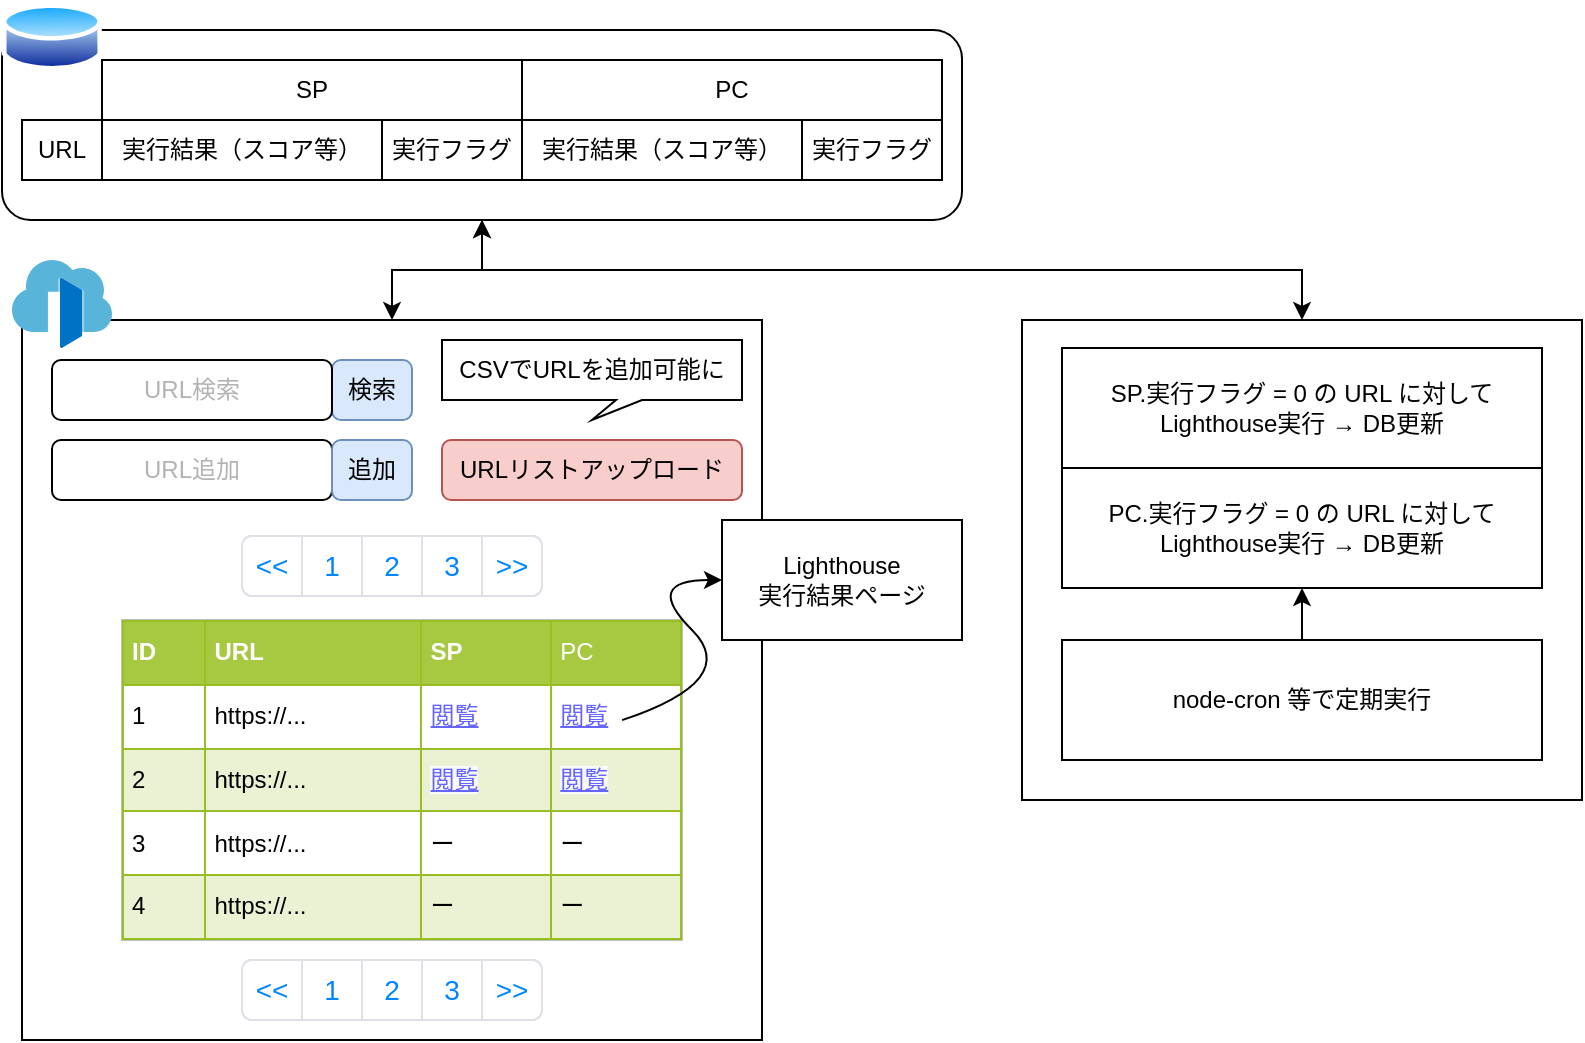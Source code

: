 <mxfile version="13.6.4">
    <diagram id="6hGFLwfOUW9BJ-s0fimq" name="Page-1">
        <mxGraphModel dx="630" dy="567" grid="1" gridSize="10" guides="1" tooltips="1" connect="1" arrows="1" fold="1" page="1" pageScale="1" pageWidth="827" pageHeight="1169" math="0" shadow="0">
            <root>
                <mxCell id="0"/>
                <mxCell id="1" parent="0"/>
                <mxCell id="59" value="" style="rounded=0;whiteSpace=wrap;html=1;fontColor=#000000;" vertex="1" parent="1">
                    <mxGeometry x="540" y="240" width="280" height="240" as="geometry"/>
                </mxCell>
                <mxCell id="51" value="SP.実行フラグ = 0 の URL に対して&lt;br&gt;Lighthouse実行 → DB更新" style="rounded=0;whiteSpace=wrap;html=1;fontColor=#000000;" vertex="1" parent="1">
                    <mxGeometry x="560" y="254" width="240" height="60" as="geometry"/>
                </mxCell>
                <mxCell id="15" value="" style="rounded=1;whiteSpace=wrap;html=1;" vertex="1" parent="1">
                    <mxGeometry x="30" y="95" width="480" height="95" as="geometry"/>
                </mxCell>
                <mxCell id="2" value="URL" style="rounded=0;whiteSpace=wrap;html=1;" vertex="1" parent="1">
                    <mxGeometry x="40" y="140" width="40" height="30" as="geometry"/>
                </mxCell>
                <mxCell id="3" value="SP" style="rounded=0;whiteSpace=wrap;html=1;" vertex="1" parent="1">
                    <mxGeometry x="80" y="110" width="210" height="30" as="geometry"/>
                </mxCell>
                <mxCell id="9" value="PC" style="rounded=0;whiteSpace=wrap;html=1;" vertex="1" parent="1">
                    <mxGeometry x="290" y="110" width="210" height="30" as="geometry"/>
                </mxCell>
                <mxCell id="16" value="" style="aspect=fixed;perimeter=ellipsePerimeter;html=1;align=center;shadow=0;dashed=0;spacingTop=3;image;image=img/lib/active_directory/database.svg;" vertex="1" parent="1">
                    <mxGeometry x="30" y="80" width="50" height="37" as="geometry"/>
                </mxCell>
                <mxCell id="55" style="edgeStyle=orthogonalEdgeStyle;rounded=0;orthogonalLoop=1;jettySize=auto;html=1;entryX=0.5;entryY=1;entryDx=0;entryDy=0;fontColor=#000000;startArrow=classic;startFill=1;" edge="1" parent="1" source="17" target="15">
                    <mxGeometry relative="1" as="geometry"/>
                </mxCell>
                <mxCell id="17" value="" style="rounded=0;whiteSpace=wrap;html=1;" vertex="1" parent="1">
                    <mxGeometry x="40" y="240" width="370" height="360" as="geometry"/>
                </mxCell>
                <mxCell id="20" value="検索" style="rounded=1;whiteSpace=wrap;html=1;fillColor=#dae8fc;strokeColor=#6c8ebf;" vertex="1" parent="1">
                    <mxGeometry x="195" y="260" width="40" height="30" as="geometry"/>
                </mxCell>
                <mxCell id="21" value="URL検索" style="rounded=1;whiteSpace=wrap;html=1;fontColor=#B3B3B3;" vertex="1" parent="1">
                    <mxGeometry x="55" y="260" width="140" height="30" as="geometry"/>
                </mxCell>
                <mxCell id="22" value="" style="html=1;shadow=0;dashed=0;shape=mxgraph.bootstrap.rrect;rSize=5;strokeColor=#DEE2E6;html=1;whiteSpace=wrap;fillColor=#ffffff;fontColor=#0085FC;" vertex="1" parent="1">
                    <mxGeometry x="150" y="348" width="150" height="30" as="geometry"/>
                </mxCell>
                <mxCell id="23" value="&lt;&lt;" style="strokeColor=inherit;fillColor=inherit;gradientColor=inherit;fontColor=inherit;html=1;shadow=0;dashed=0;shape=mxgraph.bootstrap.leftButton;rSize=5;perimeter=none;whiteSpace=wrap;resizeHeight=1;fontSize=14;" vertex="1" parent="22">
                    <mxGeometry width="30" height="30" relative="1" as="geometry"/>
                </mxCell>
                <mxCell id="24" value="1" style="strokeColor=inherit;fillColor=inherit;gradientColor=inherit;fontColor=inherit;html=1;shadow=0;dashed=0;perimeter=none;whiteSpace=wrap;resizeHeight=1;fontSize=14;" vertex="1" parent="22">
                    <mxGeometry width="30" height="30" relative="1" as="geometry">
                        <mxPoint x="30" as="offset"/>
                    </mxGeometry>
                </mxCell>
                <mxCell id="25" value="2" style="strokeColor=inherit;fillColor=inherit;gradientColor=inherit;fontColor=inherit;html=1;shadow=0;dashed=0;perimeter=none;whiteSpace=wrap;resizeHeight=1;fontSize=14;" vertex="1" parent="22">
                    <mxGeometry width="30" height="30" relative="1" as="geometry">
                        <mxPoint x="60" as="offset"/>
                    </mxGeometry>
                </mxCell>
                <mxCell id="26" value="3" style="strokeColor=inherit;fillColor=inherit;gradientColor=inherit;fontColor=inherit;html=1;shadow=0;dashed=0;perimeter=none;whiteSpace=wrap;resizeHeight=1;fontSize=14;" vertex="1" parent="22">
                    <mxGeometry width="30" height="30" relative="1" as="geometry">
                        <mxPoint x="90" as="offset"/>
                    </mxGeometry>
                </mxCell>
                <mxCell id="27" value="&gt;&gt;" style="strokeColor=inherit;fillColor=inherit;gradientColor=inherit;fontColor=inherit;html=1;shadow=0;dashed=0;shape=mxgraph.bootstrap.rightButton;rSize=5;perimeter=none;whiteSpace=wrap;resizeHeight=1;fontSize=14;" vertex="1" parent="22">
                    <mxGeometry x="1" width="30" height="30" relative="1" as="geometry">
                        <mxPoint x="-30" as="offset"/>
                    </mxGeometry>
                </mxCell>
                <mxCell id="28" value="" style="html=1;shadow=0;dashed=0;shape=mxgraph.bootstrap.rrect;rSize=5;strokeColor=#DEE2E6;html=1;whiteSpace=wrap;fillColor=#ffffff;fontColor=#0085FC;" vertex="1" parent="1">
                    <mxGeometry x="150" y="560" width="150" height="30" as="geometry"/>
                </mxCell>
                <mxCell id="29" value="&lt;&lt;" style="strokeColor=inherit;fillColor=inherit;gradientColor=inherit;fontColor=inherit;html=1;shadow=0;dashed=0;shape=mxgraph.bootstrap.leftButton;rSize=5;perimeter=none;whiteSpace=wrap;resizeHeight=1;fontSize=14;" vertex="1" parent="28">
                    <mxGeometry width="30" height="30" relative="1" as="geometry"/>
                </mxCell>
                <mxCell id="30" value="1" style="strokeColor=inherit;fillColor=inherit;gradientColor=inherit;fontColor=inherit;html=1;shadow=0;dashed=0;perimeter=none;whiteSpace=wrap;resizeHeight=1;fontSize=14;" vertex="1" parent="28">
                    <mxGeometry width="30" height="30" relative="1" as="geometry">
                        <mxPoint x="30" as="offset"/>
                    </mxGeometry>
                </mxCell>
                <mxCell id="31" value="2" style="strokeColor=inherit;fillColor=inherit;gradientColor=inherit;fontColor=inherit;html=1;shadow=0;dashed=0;perimeter=none;whiteSpace=wrap;resizeHeight=1;fontSize=14;" vertex="1" parent="28">
                    <mxGeometry width="30" height="30" relative="1" as="geometry">
                        <mxPoint x="60" as="offset"/>
                    </mxGeometry>
                </mxCell>
                <mxCell id="32" value="3" style="strokeColor=inherit;fillColor=inherit;gradientColor=inherit;fontColor=inherit;html=1;shadow=0;dashed=0;perimeter=none;whiteSpace=wrap;resizeHeight=1;fontSize=14;" vertex="1" parent="28">
                    <mxGeometry width="30" height="30" relative="1" as="geometry">
                        <mxPoint x="90" as="offset"/>
                    </mxGeometry>
                </mxCell>
                <mxCell id="33" value="&gt;&gt;" style="strokeColor=inherit;fillColor=inherit;gradientColor=inherit;fontColor=inherit;html=1;shadow=0;dashed=0;shape=mxgraph.bootstrap.rightButton;rSize=5;perimeter=none;whiteSpace=wrap;resizeHeight=1;fontSize=14;" vertex="1" parent="28">
                    <mxGeometry x="1" width="30" height="30" relative="1" as="geometry">
                        <mxPoint x="-30" as="offset"/>
                    </mxGeometry>
                </mxCell>
                <mxCell id="35" value="&lt;table border=&quot;1&quot; width=&quot;100%&quot; cellpadding=&quot;4&quot; style=&quot;width: 100% ; height: 100% ; border-collapse: collapse&quot;&gt;&lt;tbody&gt;&lt;tr style=&quot;background-color: #a7c942 ; color: #ffffff ; border: 1px solid #98bf21&quot;&gt;&lt;th align=&quot;left&quot;&gt;ID&lt;/th&gt;&lt;th align=&quot;left&quot;&gt;URL&lt;/th&gt;&lt;th align=&quot;left&quot;&gt;SP&lt;/th&gt;&lt;td&gt;PC&lt;/td&gt;&lt;/tr&gt;&lt;tr style=&quot;border: 1px solid #98bf21&quot;&gt;&lt;td&gt;&lt;font color=&quot;#000000&quot;&gt;1&lt;/font&gt;&lt;/td&gt;&lt;td&gt;&lt;font color=&quot;#000000&quot;&gt;https://...&lt;/font&gt;&lt;/td&gt;&lt;td&gt;&lt;font color=&quot;#6666ff&quot;&gt;&lt;u&gt;閲覧&lt;/u&gt;&lt;/font&gt;&lt;/td&gt;&lt;td&gt;&lt;u style=&quot;color: rgb(102 , 102 , 255)&quot;&gt;閲覧&lt;/u&gt;&lt;font color=&quot;#000000&quot;&gt;&lt;br&gt;&lt;/font&gt;&lt;/td&gt;&lt;/tr&gt;&lt;tr style=&quot;background-color: #eaf2d3 ; border: 1px solid #98bf21&quot;&gt;&lt;td&gt;&lt;font color=&quot;#000000&quot;&gt;2&lt;/font&gt;&lt;/td&gt;&lt;td&gt;&lt;span style=&quot;color: rgb(0 , 0 , 0)&quot;&gt;https://...&lt;/span&gt;&lt;br&gt;&lt;/td&gt;&lt;td&gt;&lt;u style=&quot;color: rgb(102 , 102 , 255) ; background-color: rgb(248 , 249 , 250)&quot;&gt;閲覧&lt;/u&gt;&lt;br&gt;&lt;/td&gt;&lt;td&gt;&lt;u style=&quot;color: rgb(102 , 102 , 255) ; background-color: rgb(248 , 249 , 250)&quot;&gt;閲覧&lt;/u&gt;&lt;font color=&quot;#000000&quot;&gt;&lt;br&gt;&lt;/font&gt;&lt;/td&gt;&lt;/tr&gt;&lt;tr style=&quot;border: 1px solid #98bf21&quot;&gt;&lt;td&gt;&lt;font color=&quot;#000000&quot;&gt;3&lt;/font&gt;&lt;/td&gt;&lt;td&gt;&lt;span style=&quot;color: rgb(0 , 0 , 0)&quot;&gt;https://...&lt;/span&gt;&lt;br&gt;&lt;/td&gt;&lt;td&gt;&lt;font color=&quot;#000000&quot;&gt;ー&lt;/font&gt;&lt;br&gt;&lt;/td&gt;&lt;td&gt;&lt;font color=&quot;#000000&quot;&gt;ー&lt;br&gt;&lt;/font&gt;&lt;/td&gt;&lt;/tr&gt;&lt;tr style=&quot;background-color: #eaf2d3 ; border: 1px solid #98bf21&quot;&gt;&lt;td&gt;&lt;font color=&quot;#000000&quot;&gt;4&lt;/font&gt;&lt;/td&gt;&lt;td&gt;&lt;font color=&quot;#000000&quot;&gt;https://...&lt;/font&gt;&lt;br&gt;&lt;/td&gt;&lt;td&gt;&lt;span style=&quot;color: rgb(0 , 0 , 0)&quot;&gt;ー&lt;/span&gt;&lt;br&gt;&lt;/td&gt;&lt;td&gt;&lt;font color=&quot;#000000&quot;&gt;ー&lt;/font&gt;&lt;/td&gt;&lt;/tr&gt;&lt;/tbody&gt;&lt;/table&gt;" style="text;html=1;strokeColor=#c0c0c0;fillColor=#ffffff;overflow=fill;rounded=0;fontColor=#B3B3B3;" vertex="1" parent="1">
                    <mxGeometry x="90" y="390" width="280" height="160" as="geometry"/>
                </mxCell>
                <mxCell id="36" value="" style="curved=1;endArrow=classic;html=1;fontColor=#B3B3B3;exitX=0.893;exitY=0.313;exitDx=0;exitDy=0;exitPerimeter=0;entryX=0;entryY=0.5;entryDx=0;entryDy=0;" edge="1" parent="1" source="35" target="37">
                    <mxGeometry width="50" height="50" relative="1" as="geometry">
                        <mxPoint x="350" y="420" as="sourcePoint"/>
                        <mxPoint x="400" y="370" as="targetPoint"/>
                        <Array as="points">
                            <mxPoint x="400" y="420"/>
                            <mxPoint x="350" y="370"/>
                        </Array>
                    </mxGeometry>
                </mxCell>
                <mxCell id="37" value="&lt;font color=&quot;#000000&quot;&gt;Lighthouse&lt;br&gt;実行結果ページ&lt;/font&gt;" style="rounded=0;whiteSpace=wrap;html=1;fontColor=#B3B3B3;" vertex="1" parent="1">
                    <mxGeometry x="390" y="340" width="120" height="60" as="geometry"/>
                </mxCell>
                <mxCell id="39" value="" style="aspect=fixed;html=1;points=[];align=center;image;fontSize=12;image=img/lib/mscae/Front_Doors.svg;" vertex="1" parent="1">
                    <mxGeometry x="35" y="210" width="50" height="44" as="geometry"/>
                </mxCell>
                <mxCell id="41" value="URL追加" style="rounded=1;whiteSpace=wrap;html=1;fontColor=#B3B3B3;" vertex="1" parent="1">
                    <mxGeometry x="55" y="300" width="140" height="30" as="geometry"/>
                </mxCell>
                <mxCell id="42" value="追加" style="rounded=1;whiteSpace=wrap;html=1;fillColor=#dae8fc;strokeColor=#6c8ebf;" vertex="1" parent="1">
                    <mxGeometry x="195" y="300" width="40" height="30" as="geometry"/>
                </mxCell>
                <mxCell id="43" value="URLリストアップロード" style="rounded=1;whiteSpace=wrap;html=1;fillColor=#f8cecc;strokeColor=#b85450;" vertex="1" parent="1">
                    <mxGeometry x="250" y="300" width="150" height="30" as="geometry"/>
                </mxCell>
                <mxCell id="45" value="CSVでURLを追加可能に" style="shape=callout;whiteSpace=wrap;html=1;perimeter=calloutPerimeter;fontColor=#000000;base=13;size=10;position=0.58;" vertex="1" parent="1">
                    <mxGeometry x="250" y="250" width="150" height="40" as="geometry"/>
                </mxCell>
                <mxCell id="46" value="実行結果（スコア等）" style="rounded=0;whiteSpace=wrap;html=1;" vertex="1" parent="1">
                    <mxGeometry x="80" y="140" width="140" height="30" as="geometry"/>
                </mxCell>
                <mxCell id="48" value="実行フラグ" style="rounded=0;whiteSpace=wrap;html=1;" vertex="1" parent="1">
                    <mxGeometry x="220" y="140" width="70" height="30" as="geometry"/>
                </mxCell>
                <mxCell id="49" value="実行結果（スコア等）" style="rounded=0;whiteSpace=wrap;html=1;" vertex="1" parent="1">
                    <mxGeometry x="290" y="140" width="140" height="30" as="geometry"/>
                </mxCell>
                <mxCell id="50" value="実行フラグ" style="rounded=0;whiteSpace=wrap;html=1;" vertex="1" parent="1">
                    <mxGeometry x="430" y="140" width="70" height="30" as="geometry"/>
                </mxCell>
                <mxCell id="52" value="PC.実行フラグ = 0 の URL に対して&lt;br&gt;Lighthouse実行 → DB更新" style="rounded=0;whiteSpace=wrap;html=1;fontColor=#000000;" vertex="1" parent="1">
                    <mxGeometry x="560" y="314" width="240" height="60" as="geometry"/>
                </mxCell>
                <mxCell id="58" style="edgeStyle=orthogonalEdgeStyle;rounded=0;orthogonalLoop=1;jettySize=auto;html=1;entryX=0.5;entryY=1;entryDx=0;entryDy=0;startArrow=none;startFill=0;fontColor=#000000;" edge="1" parent="1" source="57" target="52">
                    <mxGeometry relative="1" as="geometry"/>
                </mxCell>
                <mxCell id="57" value="node-cron 等で定期実行" style="rounded=0;whiteSpace=wrap;html=1;fontColor=#000000;" vertex="1" parent="1">
                    <mxGeometry x="560" y="400" width="240" height="60" as="geometry"/>
                </mxCell>
                <mxCell id="60" style="edgeStyle=orthogonalEdgeStyle;rounded=0;orthogonalLoop=1;jettySize=auto;html=1;entryX=0.5;entryY=1;entryDx=0;entryDy=0;fontColor=#000000;startArrow=classic;startFill=1;exitX=0.5;exitY=0;exitDx=0;exitDy=0;" edge="1" parent="1" source="59" target="15">
                    <mxGeometry relative="1" as="geometry"/>
                </mxCell>
                <mxCell id="54" value="" style="shape=image;html=1;verticalAlign=top;verticalLabelPosition=bottom;labelBackgroundColor=#ffffff;imageAspect=0;aspect=fixed;image=https://cdn2.iconfinder.com/data/icons/amazon-aws-stencils/100/SDKs_copy_nodeJS-128.png;fontColor=#000000;" vertex="1" parent="1">
                    <mxGeometry x="530" y="205" width="54" height="54" as="geometry"/>
                </mxCell>
            </root>
        </mxGraphModel>
    </diagram>
</mxfile>
